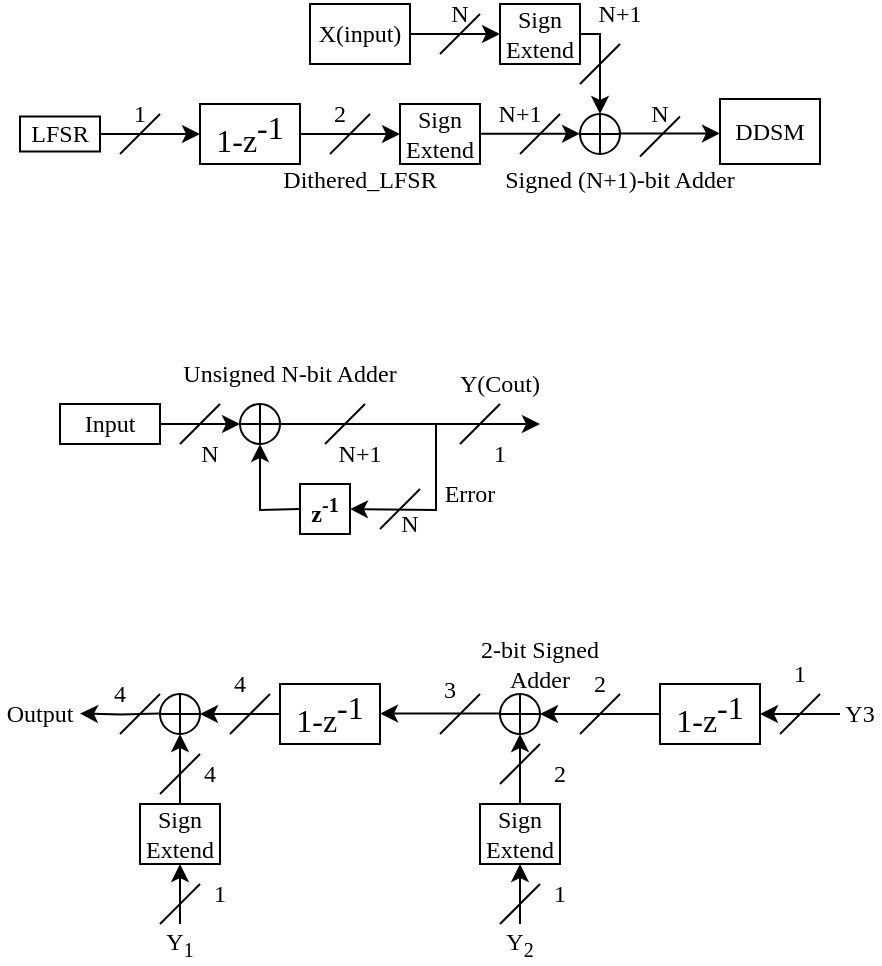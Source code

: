 <mxfile version="24.8.4">
  <diagram name="Page-1" id="TlybpZzslaQXDVMsCImC">
    <mxGraphModel dx="410" dy="226" grid="1" gridSize="10" guides="1" tooltips="1" connect="1" arrows="1" fold="1" page="1" pageScale="1" pageWidth="850" pageHeight="1100" math="0" shadow="0">
      <root>
        <mxCell id="0" />
        <mxCell id="1" parent="0" />
        <mxCell id="6veqzkO-U2l6y4iQRFbG-1" value="&lt;span style=&quot;font-family: &amp;quot;Cambria Math&amp;quot;; font-size: 16px;&quot;&gt;1-z&lt;sup style=&quot;font-size: 16px;&quot;&gt;-1&lt;/sup&gt;&lt;/span&gt;" style="rounded=0;whiteSpace=wrap;html=1;fontSize=16;fontStyle=0" parent="1" vertex="1">
          <mxGeometry x="320" y="200" width="50" height="30" as="geometry" />
        </mxCell>
        <mxCell id="6veqzkO-U2l6y4iQRFbG-2" value="" style="endArrow=classic;html=1;rounded=0;entryX=0;entryY=0.5;entryDx=0;entryDy=0;" parent="1" target="6veqzkO-U2l6y4iQRFbG-1" edge="1">
          <mxGeometry width="50" height="50" relative="1" as="geometry">
            <mxPoint x="270" y="215" as="sourcePoint" />
            <mxPoint x="380" y="240" as="targetPoint" />
          </mxGeometry>
        </mxCell>
        <mxCell id="6veqzkO-U2l6y4iQRFbG-3" value="" style="endArrow=none;html=1;rounded=0;" parent="1" edge="1">
          <mxGeometry width="50" height="50" relative="1" as="geometry">
            <mxPoint x="280" y="225" as="sourcePoint" />
            <mxPoint x="300" y="205" as="targetPoint" />
          </mxGeometry>
        </mxCell>
        <mxCell id="6veqzkO-U2l6y4iQRFbG-4" value="" style="endArrow=classic;html=1;rounded=0;exitX=1;exitY=0.5;exitDx=0;exitDy=0;" parent="1" source="6veqzkO-U2l6y4iQRFbG-1" edge="1">
          <mxGeometry width="50" height="50" relative="1" as="geometry">
            <mxPoint x="330" y="290" as="sourcePoint" />
            <mxPoint x="420" y="215" as="targetPoint" />
          </mxGeometry>
        </mxCell>
        <mxCell id="6veqzkO-U2l6y4iQRFbG-5" value="" style="endArrow=none;html=1;rounded=0;" parent="1" edge="1">
          <mxGeometry width="50" height="50" relative="1" as="geometry">
            <mxPoint x="385" y="225" as="sourcePoint" />
            <mxPoint x="405" y="205" as="targetPoint" />
          </mxGeometry>
        </mxCell>
        <mxCell id="6veqzkO-U2l6y4iQRFbG-7" value="&lt;font face=&quot;palatino&quot;&gt;1&lt;/font&gt;" style="text;strokeColor=none;align=center;fillColor=none;html=1;verticalAlign=middle;whiteSpace=wrap;rounded=0;" parent="1" vertex="1">
          <mxGeometry x="280" y="200" width="20" height="10" as="geometry" />
        </mxCell>
        <mxCell id="6veqzkO-U2l6y4iQRFbG-8" value="&lt;font face=&quot;palatino&quot;&gt;2&lt;/font&gt;" style="text;strokeColor=none;align=center;fillColor=none;html=1;verticalAlign=middle;whiteSpace=wrap;rounded=0;" parent="1" vertex="1">
          <mxGeometry x="380" y="200" width="20" height="10" as="geometry" />
        </mxCell>
        <mxCell id="6veqzkO-U2l6y4iQRFbG-9" value="&lt;font face=&quot;palatino&quot;&gt;Dithered_LFSR&lt;/font&gt;" style="text;strokeColor=none;align=center;fillColor=none;html=1;verticalAlign=middle;whiteSpace=wrap;rounded=0;" parent="1" vertex="1">
          <mxGeometry x="370" y="222.5" width="60" height="30" as="geometry" />
        </mxCell>
        <mxCell id="6veqzkO-U2l6y4iQRFbG-11" value="&lt;font face=&quot;palatino&quot;&gt;Sign Extend&lt;/font&gt;" style="rounded=0;whiteSpace=wrap;html=1;" parent="1" vertex="1">
          <mxGeometry x="420" y="200" width="40" height="30" as="geometry" />
        </mxCell>
        <mxCell id="6veqzkO-U2l6y4iQRFbG-12" value="" style="endArrow=classic;html=1;rounded=0;exitX=1;exitY=0.5;exitDx=0;exitDy=0;" parent="1" edge="1">
          <mxGeometry width="50" height="50" relative="1" as="geometry">
            <mxPoint x="460" y="214.82" as="sourcePoint" />
            <mxPoint x="510" y="214.82" as="targetPoint" />
          </mxGeometry>
        </mxCell>
        <mxCell id="6veqzkO-U2l6y4iQRFbG-13" value="" style="verticalLabelPosition=bottom;verticalAlign=top;html=1;shape=mxgraph.flowchart.summing_function;" parent="1" vertex="1">
          <mxGeometry x="510" y="205" width="20" height="20" as="geometry" />
        </mxCell>
        <mxCell id="6veqzkO-U2l6y4iQRFbG-14" value="&lt;font face=&quot;palatino&quot;&gt;LFSR&lt;/font&gt;" style="rounded=0;whiteSpace=wrap;html=1;" parent="1" vertex="1">
          <mxGeometry x="230" y="206.25" width="40" height="17.5" as="geometry" />
        </mxCell>
        <mxCell id="6veqzkO-U2l6y4iQRFbG-15" value="&lt;font face=&quot;palatino&quot;&gt;X(input)&lt;/font&gt;" style="rounded=0;whiteSpace=wrap;html=1;" parent="1" vertex="1">
          <mxGeometry x="375" y="150" width="50" height="30" as="geometry" />
        </mxCell>
        <mxCell id="6veqzkO-U2l6y4iQRFbG-18" value="" style="endArrow=none;html=1;rounded=0;" parent="1" edge="1">
          <mxGeometry width="50" height="50" relative="1" as="geometry">
            <mxPoint x="480" y="225" as="sourcePoint" />
            <mxPoint x="500" y="205" as="targetPoint" />
          </mxGeometry>
        </mxCell>
        <mxCell id="6veqzkO-U2l6y4iQRFbG-19" value="" style="endArrow=none;html=1;rounded=0;" parent="1" edge="1">
          <mxGeometry width="50" height="50" relative="1" as="geometry">
            <mxPoint x="440" y="175" as="sourcePoint" />
            <mxPoint x="460" y="155" as="targetPoint" />
          </mxGeometry>
        </mxCell>
        <mxCell id="6veqzkO-U2l6y4iQRFbG-20" value="&lt;font face=&quot;palatino&quot;&gt;N+1&lt;/font&gt;" style="text;strokeColor=none;align=center;fillColor=none;html=1;verticalAlign=middle;whiteSpace=wrap;rounded=0;" parent="1" vertex="1">
          <mxGeometry x="470" y="200" width="20" height="10" as="geometry" />
        </mxCell>
        <mxCell id="6veqzkO-U2l6y4iQRFbG-21" value="&lt;font face=&quot;palatino&quot;&gt;N&lt;/font&gt;" style="text;strokeColor=none;align=center;fillColor=none;html=1;verticalAlign=middle;whiteSpace=wrap;rounded=0;" parent="1" vertex="1">
          <mxGeometry x="440" y="150" width="20" height="10" as="geometry" />
        </mxCell>
        <mxCell id="6veqzkO-U2l6y4iQRFbG-23" value="&lt;font face=&quot;palatino&quot;&gt;Signed (N+1)-bit Adder&lt;/font&gt;" style="text;strokeColor=none;align=center;fillColor=none;html=1;verticalAlign=middle;whiteSpace=wrap;rounded=0;" parent="1" vertex="1">
          <mxGeometry x="470" y="222.5" width="120" height="30" as="geometry" />
        </mxCell>
        <mxCell id="6veqzkO-U2l6y4iQRFbG-25" value="&lt;font face=&quot;palatino&quot;&gt;N&lt;/font&gt;" style="text;strokeColor=none;align=center;fillColor=none;html=1;verticalAlign=middle;whiteSpace=wrap;rounded=0;" parent="1" vertex="1">
          <mxGeometry x="540" y="200" width="20" height="10" as="geometry" />
        </mxCell>
        <mxCell id="6veqzkO-U2l6y4iQRFbG-26" value="" style="endArrow=classic;html=1;rounded=0;exitX=1;exitY=0.5;exitDx=0;exitDy=0;" parent="1" edge="1">
          <mxGeometry width="50" height="50" relative="1" as="geometry">
            <mxPoint x="530" y="214.71" as="sourcePoint" />
            <mxPoint x="580" y="214.71" as="targetPoint" />
          </mxGeometry>
        </mxCell>
        <mxCell id="6veqzkO-U2l6y4iQRFbG-27" value="" style="endArrow=none;html=1;rounded=0;" parent="1" edge="1">
          <mxGeometry width="50" height="50" relative="1" as="geometry">
            <mxPoint x="540" y="226.25" as="sourcePoint" />
            <mxPoint x="560" y="206.25" as="targetPoint" />
          </mxGeometry>
        </mxCell>
        <mxCell id="6veqzkO-U2l6y4iQRFbG-30" value="&lt;font face=&quot;palatino&quot;&gt;DDSM&lt;/font&gt;" style="rounded=0;whiteSpace=wrap;html=1;" parent="1" vertex="1">
          <mxGeometry x="580" y="197.5" width="50" height="32.5" as="geometry" />
        </mxCell>
        <mxCell id="S21yW_5OvG6vhrkAPv5P-1" value="&lt;font face=&quot;palatino&quot;&gt;Sign Extend&lt;/font&gt;" style="rounded=0;whiteSpace=wrap;html=1;" vertex="1" parent="1">
          <mxGeometry x="470" y="150" width="40" height="30" as="geometry" />
        </mxCell>
        <mxCell id="S21yW_5OvG6vhrkAPv5P-4" style="edgeStyle=orthogonalEdgeStyle;rounded=0;orthogonalLoop=1;jettySize=auto;html=1;entryX=0.5;entryY=0;entryDx=0;entryDy=0;entryPerimeter=0;exitX=1;exitY=0.5;exitDx=0;exitDy=0;" edge="1" parent="1" source="S21yW_5OvG6vhrkAPv5P-1" target="6veqzkO-U2l6y4iQRFbG-13">
          <mxGeometry relative="1" as="geometry">
            <mxPoint x="510" y="160" as="sourcePoint" />
            <mxPoint x="540" y="185" as="targetPoint" />
            <Array as="points">
              <mxPoint x="520" y="165" />
            </Array>
          </mxGeometry>
        </mxCell>
        <mxCell id="S21yW_5OvG6vhrkAPv5P-5" value="" style="endArrow=classic;html=1;rounded=0;exitX=1;exitY=0.5;exitDx=0;exitDy=0;entryX=0;entryY=0.5;entryDx=0;entryDy=0;" edge="1" parent="1" source="6veqzkO-U2l6y4iQRFbG-15" target="S21yW_5OvG6vhrkAPv5P-1">
          <mxGeometry width="50" height="50" relative="1" as="geometry">
            <mxPoint x="440" y="200" as="sourcePoint" />
            <mxPoint x="490" y="150" as="targetPoint" />
          </mxGeometry>
        </mxCell>
        <mxCell id="S21yW_5OvG6vhrkAPv5P-6" value="" style="endArrow=none;html=1;rounded=0;" edge="1" parent="1">
          <mxGeometry width="50" height="50" relative="1" as="geometry">
            <mxPoint x="510" y="190" as="sourcePoint" />
            <mxPoint x="530" y="170" as="targetPoint" />
          </mxGeometry>
        </mxCell>
        <mxCell id="S21yW_5OvG6vhrkAPv5P-7" value="&lt;font face=&quot;palatino&quot;&gt;N+1&lt;/font&gt;" style="text;strokeColor=none;align=center;fillColor=none;html=1;verticalAlign=middle;whiteSpace=wrap;rounded=0;" vertex="1" parent="1">
          <mxGeometry x="520" y="150" width="20" height="10" as="geometry" />
        </mxCell>
        <mxCell id="S21yW_5OvG6vhrkAPv5P-8" value="&lt;span style=&quot;font-family: &amp;quot;Cambria Math&amp;quot;; font-weight: bold;&quot;&gt;z&lt;sup&gt;-1&lt;/sup&gt;&lt;/span&gt;" style="whiteSpace=wrap;html=1;aspect=fixed;" vertex="1" parent="1">
          <mxGeometry x="370" y="390" width="25" height="25" as="geometry" />
        </mxCell>
        <mxCell id="S21yW_5OvG6vhrkAPv5P-9" value="" style="verticalLabelPosition=bottom;verticalAlign=top;html=1;shape=mxgraph.flowchart.summing_function;" vertex="1" parent="1">
          <mxGeometry x="340" y="350" width="20" height="20" as="geometry" />
        </mxCell>
        <mxCell id="S21yW_5OvG6vhrkAPv5P-12" value="" style="endArrow=classic;html=1;rounded=0;entryX=0;entryY=0.5;entryDx=0;entryDy=0;entryPerimeter=0;" edge="1" parent="1" target="S21yW_5OvG6vhrkAPv5P-9">
          <mxGeometry width="50" height="50" relative="1" as="geometry">
            <mxPoint x="300" y="360" as="sourcePoint" />
            <mxPoint x="440" y="390" as="targetPoint" />
          </mxGeometry>
        </mxCell>
        <mxCell id="S21yW_5OvG6vhrkAPv5P-13" value="" style="endArrow=classic;html=1;rounded=0;exitX=1;exitY=0.5;exitDx=0;exitDy=0;exitPerimeter=0;" edge="1" parent="1" source="S21yW_5OvG6vhrkAPv5P-9">
          <mxGeometry width="50" height="50" relative="1" as="geometry">
            <mxPoint x="390" y="400" as="sourcePoint" />
            <mxPoint x="490" y="360" as="targetPoint" />
          </mxGeometry>
        </mxCell>
        <mxCell id="S21yW_5OvG6vhrkAPv5P-15" value="" style="endArrow=classic;html=1;rounded=0;entryX=1;entryY=0.5;entryDx=0;entryDy=0;" edge="1" parent="1" target="S21yW_5OvG6vhrkAPv5P-8">
          <mxGeometry width="50" height="50" relative="1" as="geometry">
            <mxPoint x="438" y="360" as="sourcePoint" />
            <mxPoint x="413" y="402.5" as="targetPoint" />
            <Array as="points">
              <mxPoint x="438" y="403" />
            </Array>
          </mxGeometry>
        </mxCell>
        <mxCell id="S21yW_5OvG6vhrkAPv5P-16" value="" style="endArrow=classic;html=1;rounded=0;entryX=0.5;entryY=1;entryDx=0;entryDy=0;entryPerimeter=0;exitX=0;exitY=0.5;exitDx=0;exitDy=0;" edge="1" parent="1" source="S21yW_5OvG6vhrkAPv5P-8" target="S21yW_5OvG6vhrkAPv5P-9">
          <mxGeometry width="50" height="50" relative="1" as="geometry">
            <mxPoint x="350" y="400" as="sourcePoint" />
            <mxPoint x="400" y="350" as="targetPoint" />
            <Array as="points">
              <mxPoint x="350" y="403" />
            </Array>
          </mxGeometry>
        </mxCell>
        <mxCell id="S21yW_5OvG6vhrkAPv5P-17" value="" style="endArrow=none;html=1;rounded=0;" edge="1" parent="1">
          <mxGeometry width="50" height="50" relative="1" as="geometry">
            <mxPoint x="310" y="370" as="sourcePoint" />
            <mxPoint x="330" y="350" as="targetPoint" />
          </mxGeometry>
        </mxCell>
        <mxCell id="S21yW_5OvG6vhrkAPv5P-18" value="" style="endArrow=none;html=1;rounded=0;" edge="1" parent="1">
          <mxGeometry width="50" height="50" relative="1" as="geometry">
            <mxPoint x="410" y="412.5" as="sourcePoint" />
            <mxPoint x="430" y="392.5" as="targetPoint" />
          </mxGeometry>
        </mxCell>
        <mxCell id="S21yW_5OvG6vhrkAPv5P-19" value="" style="endArrow=none;html=1;rounded=0;" edge="1" parent="1">
          <mxGeometry width="50" height="50" relative="1" as="geometry">
            <mxPoint x="382.5" y="370" as="sourcePoint" />
            <mxPoint x="402.5" y="350" as="targetPoint" />
          </mxGeometry>
        </mxCell>
        <mxCell id="S21yW_5OvG6vhrkAPv5P-20" value="" style="endArrow=none;html=1;rounded=0;" edge="1" parent="1">
          <mxGeometry width="50" height="50" relative="1" as="geometry">
            <mxPoint x="450" y="370" as="sourcePoint" />
            <mxPoint x="470" y="350" as="targetPoint" />
          </mxGeometry>
        </mxCell>
        <mxCell id="S21yW_5OvG6vhrkAPv5P-21" value="&lt;font face=&quot;palatino&quot;&gt;N&lt;/font&gt;" style="text;strokeColor=none;align=center;fillColor=none;html=1;verticalAlign=middle;whiteSpace=wrap;rounded=0;" vertex="1" parent="1">
          <mxGeometry x="320" y="370" width="10" height="10" as="geometry" />
        </mxCell>
        <mxCell id="S21yW_5OvG6vhrkAPv5P-23" value="&lt;font face=&quot;palatino&quot;&gt;N&lt;/font&gt;" style="text;strokeColor=none;align=center;fillColor=none;html=1;verticalAlign=middle;whiteSpace=wrap;rounded=0;" vertex="1" parent="1">
          <mxGeometry x="415" y="405" width="20" height="10" as="geometry" />
        </mxCell>
        <mxCell id="S21yW_5OvG6vhrkAPv5P-24" value="&lt;font face=&quot;palatino&quot;&gt;N+1&lt;/font&gt;" style="text;strokeColor=none;align=center;fillColor=none;html=1;verticalAlign=middle;whiteSpace=wrap;rounded=0;" vertex="1" parent="1">
          <mxGeometry x="390" y="370" width="20" height="10" as="geometry" />
        </mxCell>
        <mxCell id="S21yW_5OvG6vhrkAPv5P-25" value="&lt;font face=&quot;palatino&quot;&gt;1&lt;/font&gt;" style="text;strokeColor=none;align=center;fillColor=none;html=1;verticalAlign=middle;whiteSpace=wrap;rounded=0;" vertex="1" parent="1">
          <mxGeometry x="460" y="370" width="20" height="10" as="geometry" />
        </mxCell>
        <mxCell id="S21yW_5OvG6vhrkAPv5P-26" value="&lt;font face=&quot;palatino&quot;&gt;Input&lt;/font&gt;" style="rounded=0;whiteSpace=wrap;html=1;" vertex="1" parent="1">
          <mxGeometry x="250" y="350" width="50" height="20" as="geometry" />
        </mxCell>
        <mxCell id="S21yW_5OvG6vhrkAPv5P-27" value="&lt;font face=&quot;palatino&quot;&gt;Unsigned N-bit Adder&lt;/font&gt;" style="text;strokeColor=none;align=center;fillColor=none;html=1;verticalAlign=middle;whiteSpace=wrap;rounded=0;" vertex="1" parent="1">
          <mxGeometry x="305" y="320" width="120" height="30" as="geometry" />
        </mxCell>
        <mxCell id="S21yW_5OvG6vhrkAPv5P-29" value="&lt;font face=&quot;palatino&quot;&gt;Y(Cout)&lt;/font&gt;" style="text;strokeColor=none;align=center;fillColor=none;html=1;verticalAlign=middle;whiteSpace=wrap;rounded=0;" vertex="1" parent="1">
          <mxGeometry x="450" y="330" width="40" height="20" as="geometry" />
        </mxCell>
        <mxCell id="S21yW_5OvG6vhrkAPv5P-31" value="&lt;font face=&quot;palatino&quot;&gt;Error&lt;/font&gt;" style="text;strokeColor=none;align=center;fillColor=none;html=1;verticalAlign=middle;whiteSpace=wrap;rounded=0;" vertex="1" parent="1">
          <mxGeometry x="440" y="390" width="30" height="10" as="geometry" />
        </mxCell>
        <mxCell id="S21yW_5OvG6vhrkAPv5P-32" value="&lt;span style=&quot;font-family: &amp;quot;Cambria Math&amp;quot;; font-size: 16px;&quot;&gt;1-z&lt;sup style=&quot;font-size: 16px;&quot;&gt;-1&lt;/sup&gt;&lt;/span&gt;" style="rounded=0;whiteSpace=wrap;html=1;fontSize=16;fontStyle=0" vertex="1" parent="1">
          <mxGeometry x="550" y="490" width="50" height="30" as="geometry" />
        </mxCell>
        <mxCell id="S21yW_5OvG6vhrkAPv5P-33" value="" style="endArrow=classic;html=1;rounded=0;entryX=1;entryY=0.5;entryDx=0;entryDy=0;" edge="1" parent="1" target="S21yW_5OvG6vhrkAPv5P-32">
          <mxGeometry width="50" height="50" relative="1" as="geometry">
            <mxPoint x="640" y="505" as="sourcePoint" />
            <mxPoint x="470" y="480" as="targetPoint" />
          </mxGeometry>
        </mxCell>
        <mxCell id="S21yW_5OvG6vhrkAPv5P-34" value="" style="endArrow=none;html=1;rounded=0;" edge="1" parent="1">
          <mxGeometry width="50" height="50" relative="1" as="geometry">
            <mxPoint x="610" y="515" as="sourcePoint" />
            <mxPoint x="630" y="495" as="targetPoint" />
          </mxGeometry>
        </mxCell>
        <mxCell id="S21yW_5OvG6vhrkAPv5P-35" value="&lt;font face=&quot;palatino&quot;&gt;Y3&lt;/font&gt;" style="text;strokeColor=none;align=center;fillColor=none;html=1;verticalAlign=middle;whiteSpace=wrap;rounded=0;" vertex="1" parent="1">
          <mxGeometry x="640" y="500" width="20" height="10" as="geometry" />
        </mxCell>
        <mxCell id="S21yW_5OvG6vhrkAPv5P-36" value="&lt;font face=&quot;palatino&quot;&gt;1&lt;/font&gt;" style="text;strokeColor=none;align=center;fillColor=none;html=1;verticalAlign=middle;whiteSpace=wrap;rounded=0;" vertex="1" parent="1">
          <mxGeometry x="610" y="480" width="20" height="10" as="geometry" />
        </mxCell>
        <mxCell id="S21yW_5OvG6vhrkAPv5P-37" value="" style="verticalLabelPosition=bottom;verticalAlign=top;html=1;shape=mxgraph.flowchart.summing_function;" vertex="1" parent="1">
          <mxGeometry x="470" y="495" width="20" height="20" as="geometry" />
        </mxCell>
        <mxCell id="S21yW_5OvG6vhrkAPv5P-38" style="edgeStyle=orthogonalEdgeStyle;rounded=0;orthogonalLoop=1;jettySize=auto;html=1;entryX=1;entryY=0.5;entryDx=0;entryDy=0;entryPerimeter=0;" edge="1" parent="1" source="S21yW_5OvG6vhrkAPv5P-32" target="S21yW_5OvG6vhrkAPv5P-37">
          <mxGeometry relative="1" as="geometry" />
        </mxCell>
        <mxCell id="S21yW_5OvG6vhrkAPv5P-39" value="" style="endArrow=none;html=1;rounded=0;" edge="1" parent="1">
          <mxGeometry width="50" height="50" relative="1" as="geometry">
            <mxPoint x="510" y="515" as="sourcePoint" />
            <mxPoint x="530" y="495" as="targetPoint" />
          </mxGeometry>
        </mxCell>
        <mxCell id="S21yW_5OvG6vhrkAPv5P-40" value="&lt;font face=&quot;palatino&quot;&gt;2&lt;/font&gt;" style="text;strokeColor=none;align=center;fillColor=none;html=1;verticalAlign=middle;whiteSpace=wrap;rounded=0;" vertex="1" parent="1">
          <mxGeometry x="510" y="485" width="20" height="10" as="geometry" />
        </mxCell>
        <mxCell id="S21yW_5OvG6vhrkAPv5P-41" value="&lt;font face=&quot;palatino&quot;&gt;Sign Extend&lt;/font&gt;" style="rounded=0;whiteSpace=wrap;html=1;" vertex="1" parent="1">
          <mxGeometry x="460" y="550" width="40" height="30" as="geometry" />
        </mxCell>
        <mxCell id="S21yW_5OvG6vhrkAPv5P-42" style="edgeStyle=orthogonalEdgeStyle;rounded=0;orthogonalLoop=1;jettySize=auto;html=1;entryX=0.5;entryY=1;entryDx=0;entryDy=0;entryPerimeter=0;" edge="1" parent="1" source="S21yW_5OvG6vhrkAPv5P-41" target="S21yW_5OvG6vhrkAPv5P-37">
          <mxGeometry relative="1" as="geometry" />
        </mxCell>
        <mxCell id="S21yW_5OvG6vhrkAPv5P-43" value="" style="endArrow=none;html=1;rounded=0;" edge="1" parent="1">
          <mxGeometry width="50" height="50" relative="1" as="geometry">
            <mxPoint x="470" y="540" as="sourcePoint" />
            <mxPoint x="490" y="520" as="targetPoint" />
          </mxGeometry>
        </mxCell>
        <mxCell id="S21yW_5OvG6vhrkAPv5P-44" value="&lt;font face=&quot;palatino&quot;&gt;2&lt;/font&gt;" style="text;strokeColor=none;align=center;fillColor=none;html=1;verticalAlign=middle;whiteSpace=wrap;rounded=0;" vertex="1" parent="1">
          <mxGeometry x="490" y="530" width="20" height="10" as="geometry" />
        </mxCell>
        <mxCell id="S21yW_5OvG6vhrkAPv5P-46" value="" style="endArrow=classic;html=1;rounded=0;entryX=0.5;entryY=1;entryDx=0;entryDy=0;" edge="1" parent="1" target="S21yW_5OvG6vhrkAPv5P-41">
          <mxGeometry width="50" height="50" relative="1" as="geometry">
            <mxPoint x="480" y="610" as="sourcePoint" />
            <mxPoint x="480" y="600" as="targetPoint" />
          </mxGeometry>
        </mxCell>
        <mxCell id="S21yW_5OvG6vhrkAPv5P-47" value="" style="endArrow=none;html=1;rounded=0;" edge="1" parent="1">
          <mxGeometry width="50" height="50" relative="1" as="geometry">
            <mxPoint x="470" y="610" as="sourcePoint" />
            <mxPoint x="490" y="590" as="targetPoint" />
          </mxGeometry>
        </mxCell>
        <mxCell id="S21yW_5OvG6vhrkAPv5P-48" value="&lt;font face=&quot;palatino&quot;&gt;1&lt;/font&gt;" style="text;strokeColor=none;align=center;fillColor=none;html=1;verticalAlign=middle;whiteSpace=wrap;rounded=0;" vertex="1" parent="1">
          <mxGeometry x="490" y="590" width="20" height="10" as="geometry" />
        </mxCell>
        <mxCell id="S21yW_5OvG6vhrkAPv5P-50" value="&lt;font face=&quot;palatino&quot;&gt;2-bit Signed Adder&lt;/font&gt;" style="text;strokeColor=none;align=center;fillColor=none;html=1;verticalAlign=middle;whiteSpace=wrap;rounded=0;" vertex="1" parent="1">
          <mxGeometry x="450" y="465" width="80" height="30" as="geometry" />
        </mxCell>
        <mxCell id="S21yW_5OvG6vhrkAPv5P-51" style="edgeStyle=orthogonalEdgeStyle;rounded=0;orthogonalLoop=1;jettySize=auto;html=1;entryX=1;entryY=0.5;entryDx=0;entryDy=0;entryPerimeter=0;" edge="1" parent="1">
          <mxGeometry relative="1" as="geometry">
            <mxPoint x="470" y="504.77" as="sourcePoint" />
            <mxPoint x="410" y="504.77" as="targetPoint" />
          </mxGeometry>
        </mxCell>
        <mxCell id="S21yW_5OvG6vhrkAPv5P-52" value="" style="endArrow=none;html=1;rounded=0;" edge="1" parent="1">
          <mxGeometry width="50" height="50" relative="1" as="geometry">
            <mxPoint x="440" y="515" as="sourcePoint" />
            <mxPoint x="460" y="495" as="targetPoint" />
          </mxGeometry>
        </mxCell>
        <mxCell id="S21yW_5OvG6vhrkAPv5P-53" value="&lt;font face=&quot;palatino&quot;&gt;3&lt;/font&gt;" style="text;strokeColor=none;align=center;fillColor=none;html=1;verticalAlign=middle;whiteSpace=wrap;rounded=0;" vertex="1" parent="1">
          <mxGeometry x="430" y="485" width="30" height="15" as="geometry" />
        </mxCell>
        <mxCell id="S21yW_5OvG6vhrkAPv5P-55" value="&lt;span style=&quot;font-family: &amp;quot;Cambria Math&amp;quot;; font-size: 16px;&quot;&gt;1-z&lt;sup style=&quot;font-size: 16px;&quot;&gt;-1&lt;/sup&gt;&lt;/span&gt;" style="rounded=0;whiteSpace=wrap;html=1;fontSize=16;fontStyle=0" vertex="1" parent="1">
          <mxGeometry x="360" y="490" width="50" height="30" as="geometry" />
        </mxCell>
        <mxCell id="S21yW_5OvG6vhrkAPv5P-56" value="&lt;font face=&quot;palatino&quot;&gt;Sign Extend&lt;/font&gt;" style="rounded=0;whiteSpace=wrap;html=1;" vertex="1" parent="1">
          <mxGeometry x="290" y="550" width="40" height="30" as="geometry" />
        </mxCell>
        <mxCell id="S21yW_5OvG6vhrkAPv5P-57" value="" style="verticalLabelPosition=bottom;verticalAlign=top;html=1;shape=mxgraph.flowchart.summing_function;" vertex="1" parent="1">
          <mxGeometry x="300" y="495" width="20" height="20" as="geometry" />
        </mxCell>
        <mxCell id="S21yW_5OvG6vhrkAPv5P-58" style="edgeStyle=orthogonalEdgeStyle;rounded=0;orthogonalLoop=1;jettySize=auto;html=1;entryX=1;entryY=0.5;entryDx=0;entryDy=0;entryPerimeter=0;" edge="1" parent="1" source="S21yW_5OvG6vhrkAPv5P-55" target="S21yW_5OvG6vhrkAPv5P-57">
          <mxGeometry relative="1" as="geometry" />
        </mxCell>
        <mxCell id="S21yW_5OvG6vhrkAPv5P-59" style="edgeStyle=orthogonalEdgeStyle;rounded=0;orthogonalLoop=1;jettySize=auto;html=1;entryX=0.5;entryY=1;entryDx=0;entryDy=0;entryPerimeter=0;" edge="1" parent="1" source="S21yW_5OvG6vhrkAPv5P-56" target="S21yW_5OvG6vhrkAPv5P-57">
          <mxGeometry relative="1" as="geometry" />
        </mxCell>
        <mxCell id="S21yW_5OvG6vhrkAPv5P-60" value="" style="endArrow=classic;html=1;rounded=0;entryX=0.5;entryY=1;entryDx=0;entryDy=0;" edge="1" parent="1">
          <mxGeometry width="50" height="50" relative="1" as="geometry">
            <mxPoint x="310" y="610" as="sourcePoint" />
            <mxPoint x="310" y="580" as="targetPoint" />
          </mxGeometry>
        </mxCell>
        <mxCell id="S21yW_5OvG6vhrkAPv5P-61" value="" style="endArrow=none;html=1;rounded=0;" edge="1" parent="1">
          <mxGeometry width="50" height="50" relative="1" as="geometry">
            <mxPoint x="300" y="610" as="sourcePoint" />
            <mxPoint x="320" y="590" as="targetPoint" />
          </mxGeometry>
        </mxCell>
        <mxCell id="S21yW_5OvG6vhrkAPv5P-62" value="&lt;font face=&quot;palatino&quot;&gt;1&lt;/font&gt;" style="text;strokeColor=none;align=center;fillColor=none;html=1;verticalAlign=middle;whiteSpace=wrap;rounded=0;" vertex="1" parent="1">
          <mxGeometry x="320" y="590" width="20" height="10" as="geometry" />
        </mxCell>
        <mxCell id="S21yW_5OvG6vhrkAPv5P-63" value="&lt;font face=&quot;palatino&quot;&gt;Y&lt;sub&gt;1&lt;/sub&gt;&lt;/font&gt;" style="text;strokeColor=none;align=center;fillColor=none;html=1;verticalAlign=middle;whiteSpace=wrap;rounded=0;" vertex="1" parent="1">
          <mxGeometry x="300" y="615" width="20" height="10" as="geometry" />
        </mxCell>
        <mxCell id="S21yW_5OvG6vhrkAPv5P-64" value="&lt;font face=&quot;palatino&quot;&gt;4&lt;/font&gt;" style="text;strokeColor=none;align=center;fillColor=none;html=1;verticalAlign=middle;whiteSpace=wrap;rounded=0;" vertex="1" parent="1">
          <mxGeometry x="315" y="530" width="20" height="10" as="geometry" />
        </mxCell>
        <mxCell id="S21yW_5OvG6vhrkAPv5P-65" value="" style="endArrow=none;html=1;rounded=0;" edge="1" parent="1">
          <mxGeometry width="50" height="50" relative="1" as="geometry">
            <mxPoint x="300" y="545" as="sourcePoint" />
            <mxPoint x="320" y="525" as="targetPoint" />
          </mxGeometry>
        </mxCell>
        <mxCell id="S21yW_5OvG6vhrkAPv5P-66" value="" style="endArrow=none;html=1;rounded=0;" edge="1" parent="1">
          <mxGeometry width="50" height="50" relative="1" as="geometry">
            <mxPoint x="335" y="515" as="sourcePoint" />
            <mxPoint x="355" y="495" as="targetPoint" />
          </mxGeometry>
        </mxCell>
        <mxCell id="S21yW_5OvG6vhrkAPv5P-67" value="&lt;font face=&quot;palatino&quot;&gt;4&lt;/font&gt;" style="text;strokeColor=none;align=center;fillColor=none;html=1;verticalAlign=middle;whiteSpace=wrap;rounded=0;" vertex="1" parent="1">
          <mxGeometry x="330" y="485" width="20" height="10" as="geometry" />
        </mxCell>
        <mxCell id="S21yW_5OvG6vhrkAPv5P-68" value="&lt;font face=&quot;palatino&quot;&gt;Y&lt;sub&gt;2&lt;/sub&gt;&lt;/font&gt;" style="text;strokeColor=none;align=center;fillColor=none;html=1;verticalAlign=middle;whiteSpace=wrap;rounded=0;" vertex="1" parent="1">
          <mxGeometry x="465" y="610" width="30" height="20" as="geometry" />
        </mxCell>
        <mxCell id="S21yW_5OvG6vhrkAPv5P-69" style="edgeStyle=orthogonalEdgeStyle;rounded=0;orthogonalLoop=1;jettySize=auto;html=1;entryX=1;entryY=0.5;entryDx=0;entryDy=0;entryPerimeter=0;" edge="1" parent="1">
          <mxGeometry relative="1" as="geometry">
            <mxPoint x="300" y="504.75" as="sourcePoint" />
            <mxPoint x="260" y="504.75" as="targetPoint" />
          </mxGeometry>
        </mxCell>
        <mxCell id="S21yW_5OvG6vhrkAPv5P-70" value="" style="endArrow=none;html=1;rounded=0;" edge="1" parent="1">
          <mxGeometry width="50" height="50" relative="1" as="geometry">
            <mxPoint x="280" y="515" as="sourcePoint" />
            <mxPoint x="300" y="495" as="targetPoint" />
          </mxGeometry>
        </mxCell>
        <mxCell id="S21yW_5OvG6vhrkAPv5P-71" value="&lt;font face=&quot;palatino&quot;&gt;4&lt;/font&gt;" style="text;strokeColor=none;align=center;fillColor=none;html=1;verticalAlign=middle;whiteSpace=wrap;rounded=0;" vertex="1" parent="1">
          <mxGeometry x="270" y="490" width="20" height="10" as="geometry" />
        </mxCell>
        <mxCell id="S21yW_5OvG6vhrkAPv5P-72" value="&lt;font face=&quot;palatino&quot;&gt;Output&lt;/font&gt;" style="text;strokeColor=none;align=center;fillColor=none;html=1;verticalAlign=middle;whiteSpace=wrap;rounded=0;" vertex="1" parent="1">
          <mxGeometry x="220" y="495" width="40" height="20" as="geometry" />
        </mxCell>
      </root>
    </mxGraphModel>
  </diagram>
</mxfile>

